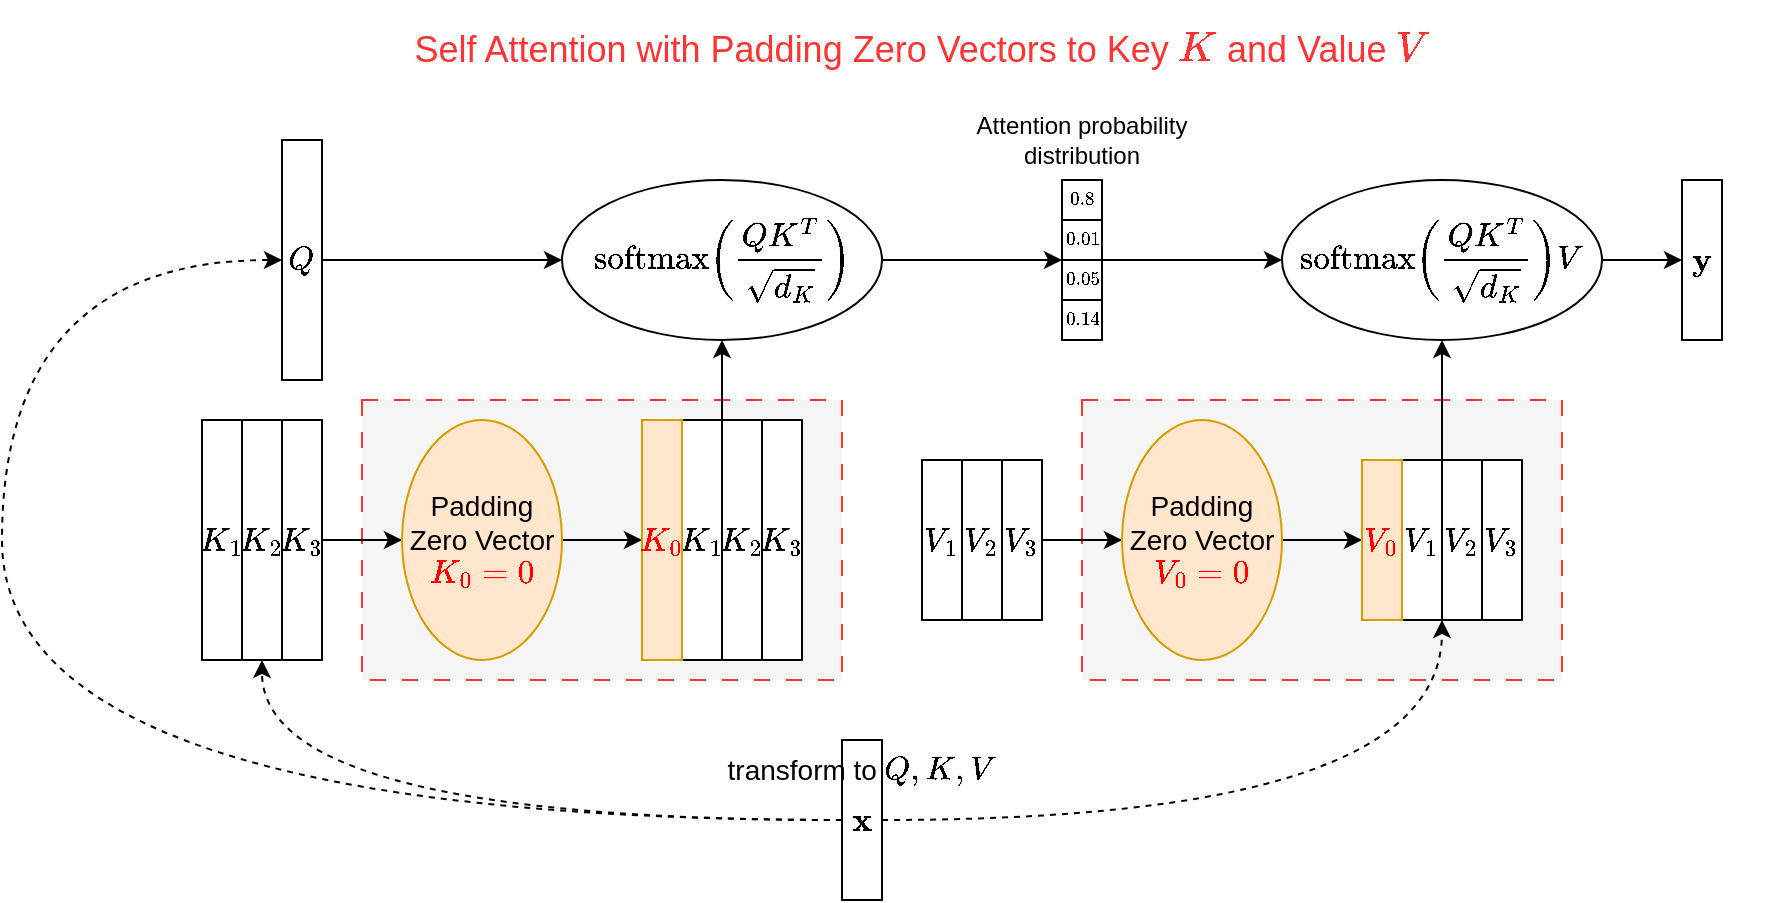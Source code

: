 <mxfile version="26.2.14">
  <diagram name="第 1 页" id="JOSDO12hr03OVvD_laY8">
    <mxGraphModel dx="983" dy="541" grid="0" gridSize="10" guides="1" tooltips="1" connect="1" arrows="1" fold="1" page="1" pageScale="1" pageWidth="1654" pageHeight="2336" math="1" shadow="0">
      <root>
        <mxCell id="0" />
        <mxCell id="1" parent="0" />
        <mxCell id="1LT09diSM2LL0TuuiOi5-53" value="&lt;font style=&quot;color: rgb(255, 51, 51);&quot;&gt;Self Attention with Padding Zero Vectors to Key `K` and Value `V`&lt;/font&gt;" style="text;html=1;align=center;verticalAlign=middle;whiteSpace=wrap;rounded=0;fontSize=18;" vertex="1" parent="1">
          <mxGeometry x="320" y="110" width="520" height="50" as="geometry" />
        </mxCell>
        <mxCell id="1LT09diSM2LL0TuuiOi5-54" value="" style="group" vertex="1" connectable="0" parent="1">
          <mxGeometry x="120" y="160" width="860" height="400" as="geometry" />
        </mxCell>
        <mxCell id="1LT09diSM2LL0TuuiOi5-51" value="" style="rounded=0;whiteSpace=wrap;html=1;fillColor=#f5f5f5;fontColor=#333333;strokeColor=#FF3333;dashed=1;dashPattern=8 8;" vertex="1" parent="1LT09diSM2LL0TuuiOi5-54">
          <mxGeometry x="540" y="150" width="240" height="140" as="geometry" />
        </mxCell>
        <mxCell id="1LT09diSM2LL0TuuiOi5-50" value="" style="rounded=0;whiteSpace=wrap;html=1;fillColor=#f5f5f5;fontColor=#333333;strokeColor=#FF3333;dashed=1;dashPattern=8 8;" vertex="1" parent="1LT09diSM2LL0TuuiOi5-54">
          <mxGeometry x="180" y="150" width="240" height="140" as="geometry" />
        </mxCell>
        <mxCell id="1LT09diSM2LL0TuuiOi5-15" style="edgeStyle=orthogonalEdgeStyle;rounded=0;orthogonalLoop=1;jettySize=auto;html=1;exitX=1;exitY=0.5;exitDx=0;exitDy=0;entryX=0;entryY=0.5;entryDx=0;entryDy=0;" edge="1" parent="1LT09diSM2LL0TuuiOi5-54" source="1LT09diSM2LL0TuuiOi5-1" target="1LT09diSM2LL0TuuiOi5-14">
          <mxGeometry relative="1" as="geometry" />
        </mxCell>
        <mxCell id="1LT09diSM2LL0TuuiOi5-1" value="`Q`" style="rounded=0;whiteSpace=wrap;html=1;fontSize=14;" vertex="1" parent="1LT09diSM2LL0TuuiOi5-54">
          <mxGeometry x="140" y="20" width="20" height="120" as="geometry" />
        </mxCell>
        <mxCell id="1LT09diSM2LL0TuuiOi5-8" style="edgeStyle=orthogonalEdgeStyle;rounded=0;orthogonalLoop=1;jettySize=auto;html=1;exitX=1;exitY=0.5;exitDx=0;exitDy=0;entryX=0;entryY=0.5;entryDx=0;entryDy=0;" edge="1" parent="1LT09diSM2LL0TuuiOi5-54" source="1LT09diSM2LL0TuuiOi5-2" target="1LT09diSM2LL0TuuiOi5-7">
          <mxGeometry relative="1" as="geometry" />
        </mxCell>
        <mxCell id="1LT09diSM2LL0TuuiOi5-2" value="`K_3`" style="rounded=0;whiteSpace=wrap;html=1;fontSize=14;" vertex="1" parent="1LT09diSM2LL0TuuiOi5-54">
          <mxGeometry x="140" y="160" width="20" height="120" as="geometry" />
        </mxCell>
        <mxCell id="1LT09diSM2LL0TuuiOi5-3" value="`K_2`" style="rounded=0;whiteSpace=wrap;html=1;fontSize=14;" vertex="1" parent="1LT09diSM2LL0TuuiOi5-54">
          <mxGeometry x="120" y="160" width="20" height="120" as="geometry" />
        </mxCell>
        <mxCell id="1LT09diSM2LL0TuuiOi5-4" value="`K_1`" style="rounded=0;whiteSpace=wrap;html=1;fontSize=14;" vertex="1" parent="1LT09diSM2LL0TuuiOi5-54">
          <mxGeometry x="100" y="160" width="20" height="120" as="geometry" />
        </mxCell>
        <mxCell id="1LT09diSM2LL0TuuiOi5-13" style="edgeStyle=orthogonalEdgeStyle;rounded=0;orthogonalLoop=1;jettySize=auto;html=1;exitX=1;exitY=0.5;exitDx=0;exitDy=0;entryX=0;entryY=0.5;entryDx=0;entryDy=0;" edge="1" parent="1LT09diSM2LL0TuuiOi5-54" source="1LT09diSM2LL0TuuiOi5-7" target="1LT09diSM2LL0TuuiOi5-12">
          <mxGeometry relative="1" as="geometry" />
        </mxCell>
        <mxCell id="1LT09diSM2LL0TuuiOi5-7" value="Padding Zero Vector `\color{red}{K_0=0}`" style="ellipse;whiteSpace=wrap;html=1;fontSize=14;fillColor=#ffe6cc;strokeColor=#d79b00;" vertex="1" parent="1LT09diSM2LL0TuuiOi5-54">
          <mxGeometry x="200" y="160" width="80" height="120" as="geometry" />
        </mxCell>
        <mxCell id="1LT09diSM2LL0TuuiOi5-16" style="edgeStyle=orthogonalEdgeStyle;rounded=0;orthogonalLoop=1;jettySize=auto;html=1;exitX=1;exitY=0;exitDx=0;exitDy=0;entryX=0.5;entryY=1;entryDx=0;entryDy=0;" edge="1" parent="1LT09diSM2LL0TuuiOi5-54" source="1LT09diSM2LL0TuuiOi5-11" target="1LT09diSM2LL0TuuiOi5-14">
          <mxGeometry relative="1" as="geometry" />
        </mxCell>
        <mxCell id="1LT09diSM2LL0TuuiOi5-9" value="`K_3`" style="rounded=0;whiteSpace=wrap;html=1;fontSize=14;" vertex="1" parent="1LT09diSM2LL0TuuiOi5-54">
          <mxGeometry x="380" y="160" width="20" height="120" as="geometry" />
        </mxCell>
        <mxCell id="1LT09diSM2LL0TuuiOi5-10" value="`K_2`" style="rounded=0;whiteSpace=wrap;html=1;fontSize=14;" vertex="1" parent="1LT09diSM2LL0TuuiOi5-54">
          <mxGeometry x="360" y="160" width="20" height="120" as="geometry" />
        </mxCell>
        <mxCell id="1LT09diSM2LL0TuuiOi5-11" value="`K_1`" style="rounded=0;whiteSpace=wrap;html=1;fontSize=14;" vertex="1" parent="1LT09diSM2LL0TuuiOi5-54">
          <mxGeometry x="340" y="160" width="20" height="120" as="geometry" />
        </mxCell>
        <mxCell id="1LT09diSM2LL0TuuiOi5-12" value="`\color{red}{K_0}`" style="rounded=0;whiteSpace=wrap;html=1;fontSize=14;fillColor=#ffe6cc;strokeColor=#d79b00;" vertex="1" parent="1LT09diSM2LL0TuuiOi5-54">
          <mxGeometry x="320" y="160" width="20" height="120" as="geometry" />
        </mxCell>
        <mxCell id="1LT09diSM2LL0TuuiOi5-25" style="rounded=0;orthogonalLoop=1;jettySize=auto;html=1;entryX=0;entryY=0;entryDx=0;entryDy=0;" edge="1" parent="1LT09diSM2LL0TuuiOi5-54" source="1LT09diSM2LL0TuuiOi5-14" target="1LT09diSM2LL0TuuiOi5-19">
          <mxGeometry relative="1" as="geometry" />
        </mxCell>
        <mxCell id="1LT09diSM2LL0TuuiOi5-14" value="`\text{softmax}(\frac{QK^T}{\sqrt{d_K}})`" style="ellipse;whiteSpace=wrap;html=1;fontSize=14;" vertex="1" parent="1LT09diSM2LL0TuuiOi5-54">
          <mxGeometry x="280" y="40" width="160" height="80" as="geometry" />
        </mxCell>
        <mxCell id="1LT09diSM2LL0TuuiOi5-21" value="Attention probability distribution" style="text;html=1;align=center;verticalAlign=middle;whiteSpace=wrap;rounded=0;" vertex="1" parent="1LT09diSM2LL0TuuiOi5-54">
          <mxGeometry x="480" width="120" height="40" as="geometry" />
        </mxCell>
        <mxCell id="1LT09diSM2LL0TuuiOi5-24" value="" style="group;fontSize=8;" vertex="1" connectable="0" parent="1LT09diSM2LL0TuuiOi5-54">
          <mxGeometry x="530" y="40" width="20" height="80" as="geometry" />
        </mxCell>
        <mxCell id="1LT09diSM2LL0TuuiOi5-17" value="`0.8`" style="rounded=0;whiteSpace=wrap;html=1;fontSize=8;" vertex="1" parent="1LT09diSM2LL0TuuiOi5-24">
          <mxGeometry width="20" height="20" as="geometry" />
        </mxCell>
        <mxCell id="1LT09diSM2LL0TuuiOi5-18" value="`0.01`" style="rounded=0;whiteSpace=wrap;html=1;fontSize=8;" vertex="1" parent="1LT09diSM2LL0TuuiOi5-24">
          <mxGeometry y="20" width="20" height="20" as="geometry" />
        </mxCell>
        <mxCell id="1LT09diSM2LL0TuuiOi5-19" value="`0.05`" style="rounded=0;whiteSpace=wrap;html=1;fontSize=8;" vertex="1" parent="1LT09diSM2LL0TuuiOi5-24">
          <mxGeometry y="40" width="20" height="20" as="geometry" />
        </mxCell>
        <mxCell id="1LT09diSM2LL0TuuiOi5-20" value="`0.14`" style="rounded=0;whiteSpace=wrap;html=1;fontSize=8;" vertex="1" parent="1LT09diSM2LL0TuuiOi5-24">
          <mxGeometry y="60" width="20" height="20" as="geometry" />
        </mxCell>
        <mxCell id="1LT09diSM2LL0TuuiOi5-26" style="edgeStyle=orthogonalEdgeStyle;rounded=0;orthogonalLoop=1;jettySize=auto;html=1;exitX=1;exitY=0.5;exitDx=0;exitDy=0;entryX=0;entryY=0.5;entryDx=0;entryDy=0;" edge="1" source="1LT09diSM2LL0TuuiOi5-27" target="1LT09diSM2LL0TuuiOi5-31" parent="1LT09diSM2LL0TuuiOi5-54">
          <mxGeometry relative="1" as="geometry" />
        </mxCell>
        <mxCell id="1LT09diSM2LL0TuuiOi5-30" style="edgeStyle=orthogonalEdgeStyle;rounded=0;orthogonalLoop=1;jettySize=auto;html=1;exitX=1;exitY=0.5;exitDx=0;exitDy=0;entryX=0;entryY=0.5;entryDx=0;entryDy=0;" edge="1" source="1LT09diSM2LL0TuuiOi5-31" target="1LT09diSM2LL0TuuiOi5-35" parent="1LT09diSM2LL0TuuiOi5-54">
          <mxGeometry relative="1" as="geometry" />
        </mxCell>
        <mxCell id="1LT09diSM2LL0TuuiOi5-31" value="Padding Zero Vector `\color{red}{V_0=0}`" style="ellipse;whiteSpace=wrap;html=1;fontSize=14;fillColor=#ffe6cc;strokeColor=#d79b00;" vertex="1" parent="1LT09diSM2LL0TuuiOi5-54">
          <mxGeometry x="560" y="160" width="80" height="120" as="geometry" />
        </mxCell>
        <mxCell id="1LT09diSM2LL0TuuiOi5-36" value="" style="group" vertex="1" connectable="0" parent="1LT09diSM2LL0TuuiOi5-54">
          <mxGeometry x="460" y="180" width="60" height="80" as="geometry" />
        </mxCell>
        <mxCell id="1LT09diSM2LL0TuuiOi5-27" value="`V_3`" style="rounded=0;whiteSpace=wrap;html=1;fontSize=14;" vertex="1" parent="1LT09diSM2LL0TuuiOi5-36">
          <mxGeometry x="40" width="20" height="80" as="geometry" />
        </mxCell>
        <mxCell id="1LT09diSM2LL0TuuiOi5-28" value="`V_2`" style="rounded=0;whiteSpace=wrap;html=1;fontSize=14;" vertex="1" parent="1LT09diSM2LL0TuuiOi5-36">
          <mxGeometry x="20" width="20" height="80" as="geometry" />
        </mxCell>
        <mxCell id="1LT09diSM2LL0TuuiOi5-29" value="`V_1`" style="rounded=0;whiteSpace=wrap;html=1;fontSize=14;" vertex="1" parent="1LT09diSM2LL0TuuiOi5-36">
          <mxGeometry width="20" height="80" as="geometry" />
        </mxCell>
        <mxCell id="1LT09diSM2LL0TuuiOi5-37" value="" style="group" vertex="1" connectable="0" parent="1LT09diSM2LL0TuuiOi5-54">
          <mxGeometry x="680" y="180" width="80" height="80" as="geometry" />
        </mxCell>
        <mxCell id="1LT09diSM2LL0TuuiOi5-32" value="`V_3`" style="rounded=0;whiteSpace=wrap;html=1;fontSize=14;" vertex="1" parent="1LT09diSM2LL0TuuiOi5-37">
          <mxGeometry x="60" width="20" height="80" as="geometry" />
        </mxCell>
        <mxCell id="1LT09diSM2LL0TuuiOi5-33" value="`V_2`" style="rounded=0;whiteSpace=wrap;html=1;fontSize=14;" vertex="1" parent="1LT09diSM2LL0TuuiOi5-37">
          <mxGeometry x="40" width="20" height="80" as="geometry" />
        </mxCell>
        <mxCell id="1LT09diSM2LL0TuuiOi5-34" value="`V_1`" style="rounded=0;whiteSpace=wrap;html=1;fontSize=14;" vertex="1" parent="1LT09diSM2LL0TuuiOi5-37">
          <mxGeometry x="20" width="20" height="80" as="geometry" />
        </mxCell>
        <mxCell id="1LT09diSM2LL0TuuiOi5-35" value="`\color{red}{V_0}`" style="rounded=0;whiteSpace=wrap;html=1;fontSize=14;fillColor=#ffe6cc;strokeColor=#d79b00;" vertex="1" parent="1LT09diSM2LL0TuuiOi5-37">
          <mxGeometry width="20" height="80" as="geometry" />
        </mxCell>
        <mxCell id="1LT09diSM2LL0TuuiOi5-43" style="edgeStyle=orthogonalEdgeStyle;rounded=0;orthogonalLoop=1;jettySize=auto;html=1;exitX=1;exitY=0.5;exitDx=0;exitDy=0;entryX=0;entryY=0.5;entryDx=0;entryDy=0;" edge="1" parent="1LT09diSM2LL0TuuiOi5-54" source="1LT09diSM2LL0TuuiOi5-38" target="1LT09diSM2LL0TuuiOi5-42">
          <mxGeometry relative="1" as="geometry" />
        </mxCell>
        <mxCell id="1LT09diSM2LL0TuuiOi5-38" value="`\text{softmax}(\frac{QK^T}{\sqrt{d_K}})V`" style="ellipse;whiteSpace=wrap;html=1;fontSize=14;" vertex="1" parent="1LT09diSM2LL0TuuiOi5-54">
          <mxGeometry x="640" y="40" width="160" height="80" as="geometry" />
        </mxCell>
        <mxCell id="1LT09diSM2LL0TuuiOi5-40" style="rounded=0;orthogonalLoop=1;jettySize=auto;html=1;exitX=1;exitY=0;exitDx=0;exitDy=0;entryX=0;entryY=0.5;entryDx=0;entryDy=0;" edge="1" parent="1LT09diSM2LL0TuuiOi5-54" source="1LT09diSM2LL0TuuiOi5-19" target="1LT09diSM2LL0TuuiOi5-38">
          <mxGeometry relative="1" as="geometry" />
        </mxCell>
        <mxCell id="1LT09diSM2LL0TuuiOi5-41" style="edgeStyle=orthogonalEdgeStyle;rounded=0;orthogonalLoop=1;jettySize=auto;html=1;exitX=0;exitY=0;exitDx=0;exitDy=0;entryX=0.5;entryY=1;entryDx=0;entryDy=0;" edge="1" parent="1LT09diSM2LL0TuuiOi5-54" source="1LT09diSM2LL0TuuiOi5-33" target="1LT09diSM2LL0TuuiOi5-38">
          <mxGeometry relative="1" as="geometry" />
        </mxCell>
        <mxCell id="1LT09diSM2LL0TuuiOi5-42" value="`\mathbf{y}`" style="rounded=0;whiteSpace=wrap;html=1;fontSize=14;" vertex="1" parent="1LT09diSM2LL0TuuiOi5-54">
          <mxGeometry x="840" y="40" width="20" height="80" as="geometry" />
        </mxCell>
        <mxCell id="1LT09diSM2LL0TuuiOi5-45" style="edgeStyle=orthogonalEdgeStyle;rounded=0;orthogonalLoop=1;jettySize=auto;html=1;exitX=0;exitY=0.5;exitDx=0;exitDy=0;entryX=0.5;entryY=1;entryDx=0;entryDy=0;curved=1;dashed=1;" edge="1" parent="1LT09diSM2LL0TuuiOi5-54" source="1LT09diSM2LL0TuuiOi5-44" target="1LT09diSM2LL0TuuiOi5-3">
          <mxGeometry relative="1" as="geometry" />
        </mxCell>
        <mxCell id="1LT09diSM2LL0TuuiOi5-46" style="edgeStyle=orthogonalEdgeStyle;rounded=0;orthogonalLoop=1;jettySize=auto;html=1;exitX=0;exitY=0.5;exitDx=0;exitDy=0;entryX=0;entryY=0.5;entryDx=0;entryDy=0;curved=1;dashed=1;" edge="1" parent="1LT09diSM2LL0TuuiOi5-54" source="1LT09diSM2LL0TuuiOi5-44" target="1LT09diSM2LL0TuuiOi5-1">
          <mxGeometry relative="1" as="geometry">
            <Array as="points">
              <mxPoint y="360" />
              <mxPoint y="80" />
            </Array>
          </mxGeometry>
        </mxCell>
        <mxCell id="1LT09diSM2LL0TuuiOi5-48" style="edgeStyle=orthogonalEdgeStyle;rounded=0;orthogonalLoop=1;jettySize=auto;html=1;exitX=1;exitY=0.5;exitDx=0;exitDy=0;entryX=1;entryY=1;entryDx=0;entryDy=0;curved=1;dashed=1;" edge="1" parent="1LT09diSM2LL0TuuiOi5-54" source="1LT09diSM2LL0TuuiOi5-44" target="1LT09diSM2LL0TuuiOi5-34">
          <mxGeometry relative="1" as="geometry" />
        </mxCell>
        <mxCell id="1LT09diSM2LL0TuuiOi5-44" value="`\mathbf{x}`" style="rounded=0;whiteSpace=wrap;html=1;fontSize=14;" vertex="1" parent="1LT09diSM2LL0TuuiOi5-54">
          <mxGeometry x="420" y="320" width="20" height="80" as="geometry" />
        </mxCell>
        <mxCell id="1LT09diSM2LL0TuuiOi5-49" value="transform to `Q, K, V`" style="text;html=1;align=center;verticalAlign=middle;whiteSpace=wrap;rounded=0;fontSize=14;" vertex="1" parent="1LT09diSM2LL0TuuiOi5-54">
          <mxGeometry x="350" y="320" width="160" height="30" as="geometry" />
        </mxCell>
      </root>
    </mxGraphModel>
  </diagram>
</mxfile>
